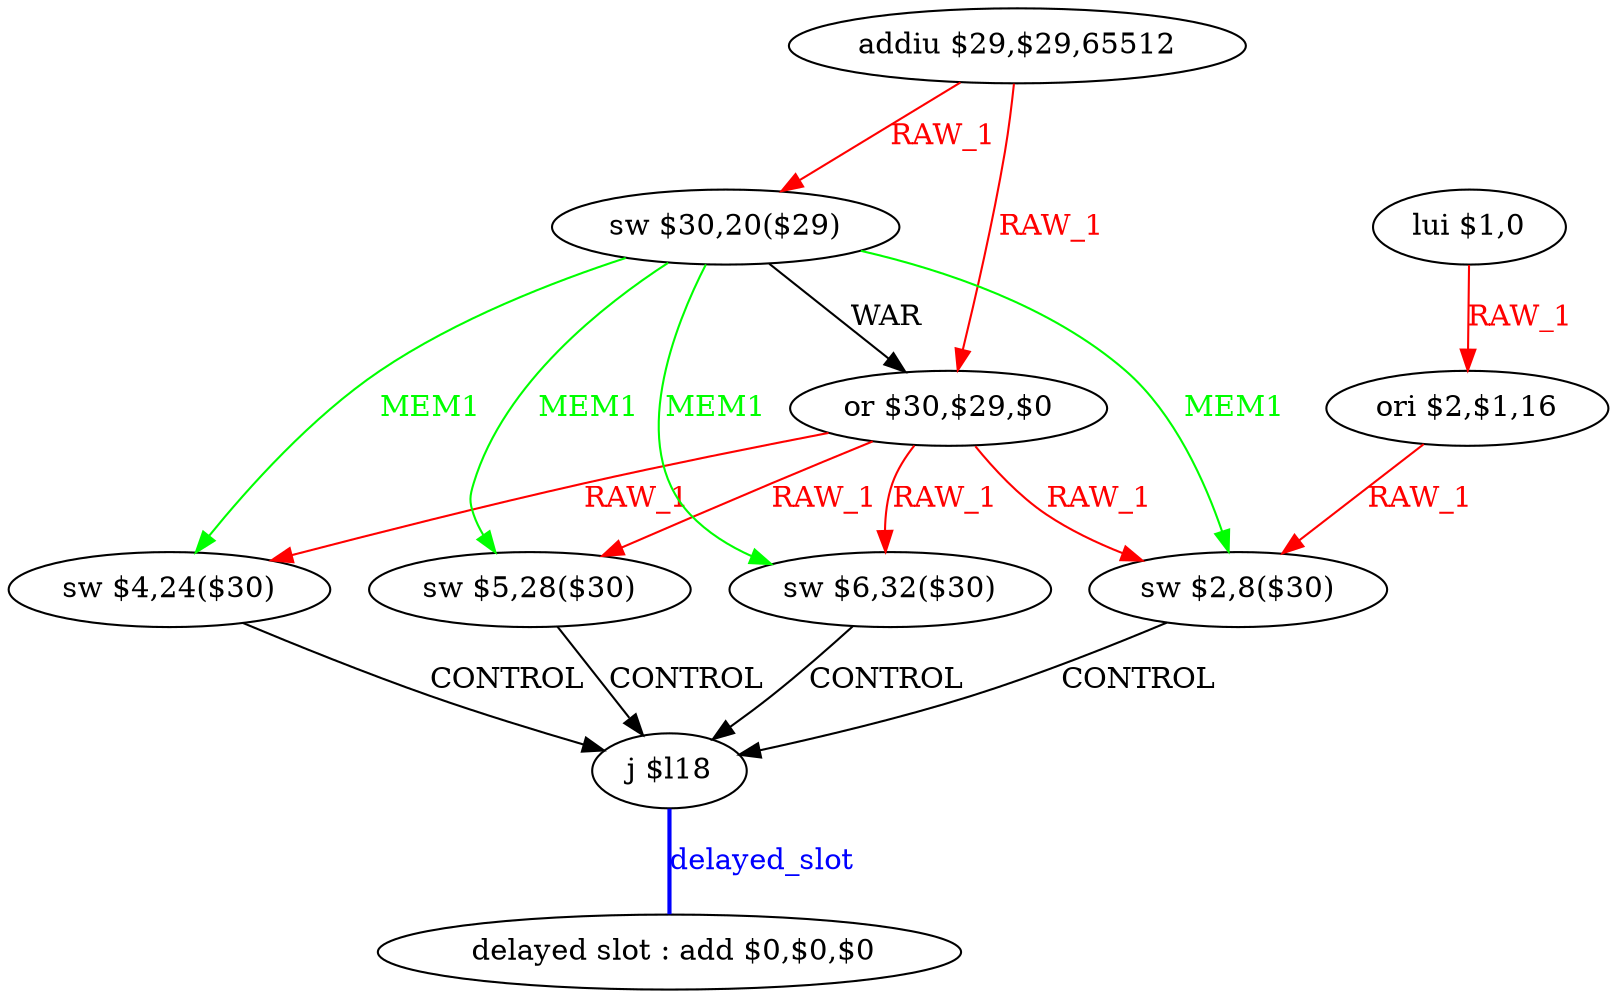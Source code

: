 digraph G1 {
node [shape = ellipse];
i10 [label = " delayed slot : add $0,$0,$0"] ;
i9 ->  i10 [style = bold, dir= none, fontcolor = blue, color = blue, label= "delayed_slot"];
i9 [label = "j $l18"] ;
i0 [label = "addiu $29,$29,65512"] ;
i0 ->  i2 [color = red, fontcolor = red, label= "RAW_1"];
i0 ->  i1 [color = red, fontcolor = red, label= "RAW_1"];
i2 [label = "or $30,$29,$0"] ;
i2 ->  i8 [color = red, fontcolor = red, label= "RAW_1"];
i2 ->  i5 [color = red, fontcolor = red, label= "RAW_1"];
i2 ->  i4 [color = red, fontcolor = red, label= "RAW_1"];
i2 ->  i3 [color = red, fontcolor = red, label= "RAW_1"];
i8 [label = "sw $2,8($30)"] ;
i8 ->  i9 [label= "CONTROL"];
i5 [label = "sw $6,32($30)"] ;
i5 ->  i9 [label= "CONTROL"];
i4 [label = "sw $5,28($30)"] ;
i4 ->  i9 [label= "CONTROL"];
i3 [label = "sw $4,24($30)"] ;
i3 ->  i9 [label= "CONTROL"];
i1 [label = "sw $30,20($29)"] ;
i1 ->  i8 [color = green, fontcolor = green, label= "MEM1"];
i1 ->  i5 [color = green, fontcolor = green, label= "MEM1"];
i1 ->  i4 [color = green, fontcolor = green, label= "MEM1"];
i1 ->  i3 [color = green, fontcolor = green, label= "MEM1"];
i1 ->  i2 [label= "WAR"];
i6 [label = "lui $1,0"] ;
i6 ->  i7 [color = red, fontcolor = red, label= "RAW_1"];
i7 [label = "ori $2,$1,16"] ;
i7 ->  i8 [color = red, fontcolor = red, label= "RAW_1"];
}
